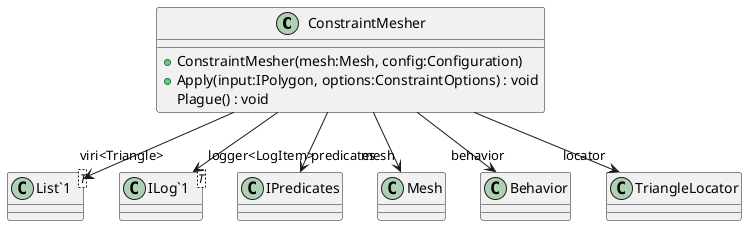 @startuml
class ConstraintMesher {
    + ConstraintMesher(mesh:Mesh, config:Configuration)
    + Apply(input:IPolygon, options:ConstraintOptions) : void
    Plague() : void
}
class "List`1"<T> {
}
class "ILog`1"<T> {
}
ConstraintMesher --> "predicates" IPredicates
ConstraintMesher --> "mesh" Mesh
ConstraintMesher --> "behavior" Behavior
ConstraintMesher --> "locator" TriangleLocator
ConstraintMesher --> "viri<Triangle>" "List`1"
ConstraintMesher --> "logger<LogItem>" "ILog`1"
@enduml

